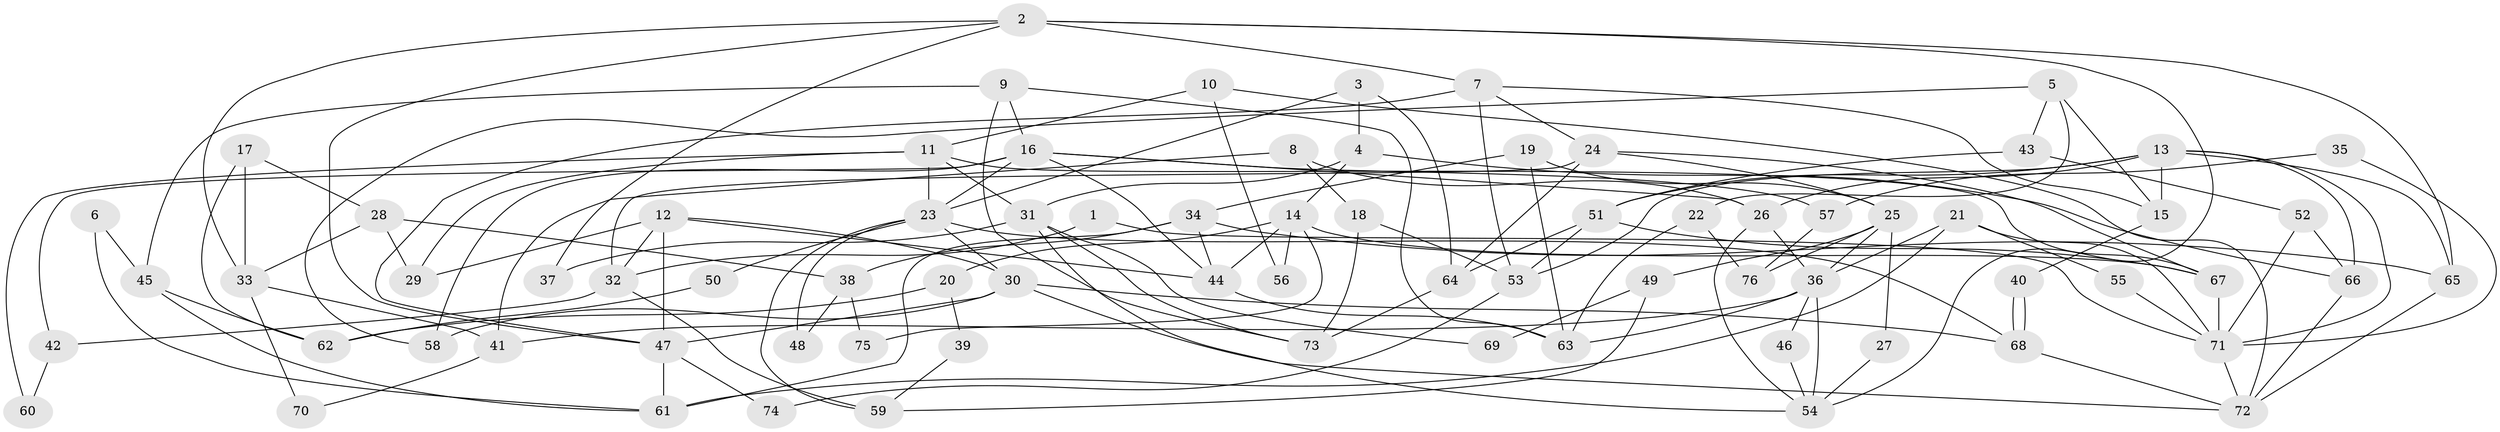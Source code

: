 // coarse degree distribution, {8: 0.05660377358490566, 3: 0.2641509433962264, 6: 0.11320754716981132, 7: 0.05660377358490566, 5: 0.1320754716981132, 4: 0.16981132075471697, 2: 0.16981132075471697, 1: 0.018867924528301886, 9: 0.018867924528301886}
// Generated by graph-tools (version 1.1) at 2025/53/03/04/25 21:53:11]
// undirected, 76 vertices, 152 edges
graph export_dot {
graph [start="1"]
  node [color=gray90,style=filled];
  1;
  2;
  3;
  4;
  5;
  6;
  7;
  8;
  9;
  10;
  11;
  12;
  13;
  14;
  15;
  16;
  17;
  18;
  19;
  20;
  21;
  22;
  23;
  24;
  25;
  26;
  27;
  28;
  29;
  30;
  31;
  32;
  33;
  34;
  35;
  36;
  37;
  38;
  39;
  40;
  41;
  42;
  43;
  44;
  45;
  46;
  47;
  48;
  49;
  50;
  51;
  52;
  53;
  54;
  55;
  56;
  57;
  58;
  59;
  60;
  61;
  62;
  63;
  64;
  65;
  66;
  67;
  68;
  69;
  70;
  71;
  72;
  73;
  74;
  75;
  76;
  1 -- 32;
  1 -- 71;
  2 -- 7;
  2 -- 65;
  2 -- 33;
  2 -- 37;
  2 -- 47;
  2 -- 54;
  3 -- 23;
  3 -- 64;
  3 -- 4;
  4 -- 31;
  4 -- 14;
  4 -- 66;
  5 -- 58;
  5 -- 15;
  5 -- 22;
  5 -- 43;
  6 -- 61;
  6 -- 45;
  7 -- 24;
  7 -- 53;
  7 -- 15;
  7 -- 47;
  8 -- 26;
  8 -- 18;
  8 -- 41;
  9 -- 63;
  9 -- 16;
  9 -- 45;
  9 -- 73;
  10 -- 11;
  10 -- 72;
  10 -- 56;
  11 -- 23;
  11 -- 67;
  11 -- 29;
  11 -- 31;
  11 -- 60;
  12 -- 47;
  12 -- 30;
  12 -- 29;
  12 -- 32;
  12 -- 44;
  13 -- 26;
  13 -- 71;
  13 -- 15;
  13 -- 51;
  13 -- 53;
  13 -- 65;
  13 -- 66;
  14 -- 44;
  14 -- 20;
  14 -- 56;
  14 -- 67;
  14 -- 75;
  15 -- 40;
  16 -- 23;
  16 -- 44;
  16 -- 26;
  16 -- 42;
  16 -- 57;
  16 -- 58;
  17 -- 28;
  17 -- 33;
  17 -- 62;
  18 -- 53;
  18 -- 73;
  19 -- 34;
  19 -- 63;
  19 -- 25;
  20 -- 62;
  20 -- 39;
  21 -- 36;
  21 -- 71;
  21 -- 55;
  21 -- 61;
  22 -- 63;
  22 -- 76;
  23 -- 30;
  23 -- 68;
  23 -- 48;
  23 -- 50;
  23 -- 59;
  24 -- 67;
  24 -- 25;
  24 -- 32;
  24 -- 64;
  25 -- 36;
  25 -- 27;
  25 -- 49;
  25 -- 76;
  26 -- 54;
  26 -- 36;
  27 -- 54;
  28 -- 29;
  28 -- 33;
  28 -- 38;
  30 -- 68;
  30 -- 47;
  30 -- 58;
  30 -- 72;
  31 -- 73;
  31 -- 37;
  31 -- 54;
  31 -- 69;
  32 -- 42;
  32 -- 59;
  33 -- 41;
  33 -- 70;
  34 -- 65;
  34 -- 61;
  34 -- 38;
  34 -- 44;
  35 -- 71;
  35 -- 57;
  36 -- 54;
  36 -- 41;
  36 -- 46;
  36 -- 63;
  38 -- 48;
  38 -- 75;
  39 -- 59;
  40 -- 68;
  40 -- 68;
  41 -- 70;
  42 -- 60;
  43 -- 52;
  43 -- 51;
  44 -- 63;
  45 -- 61;
  45 -- 62;
  46 -- 54;
  47 -- 61;
  47 -- 74;
  49 -- 59;
  49 -- 69;
  50 -- 62;
  51 -- 53;
  51 -- 64;
  51 -- 67;
  52 -- 66;
  52 -- 71;
  53 -- 74;
  55 -- 71;
  57 -- 76;
  64 -- 73;
  65 -- 72;
  66 -- 72;
  67 -- 71;
  68 -- 72;
  71 -- 72;
}

